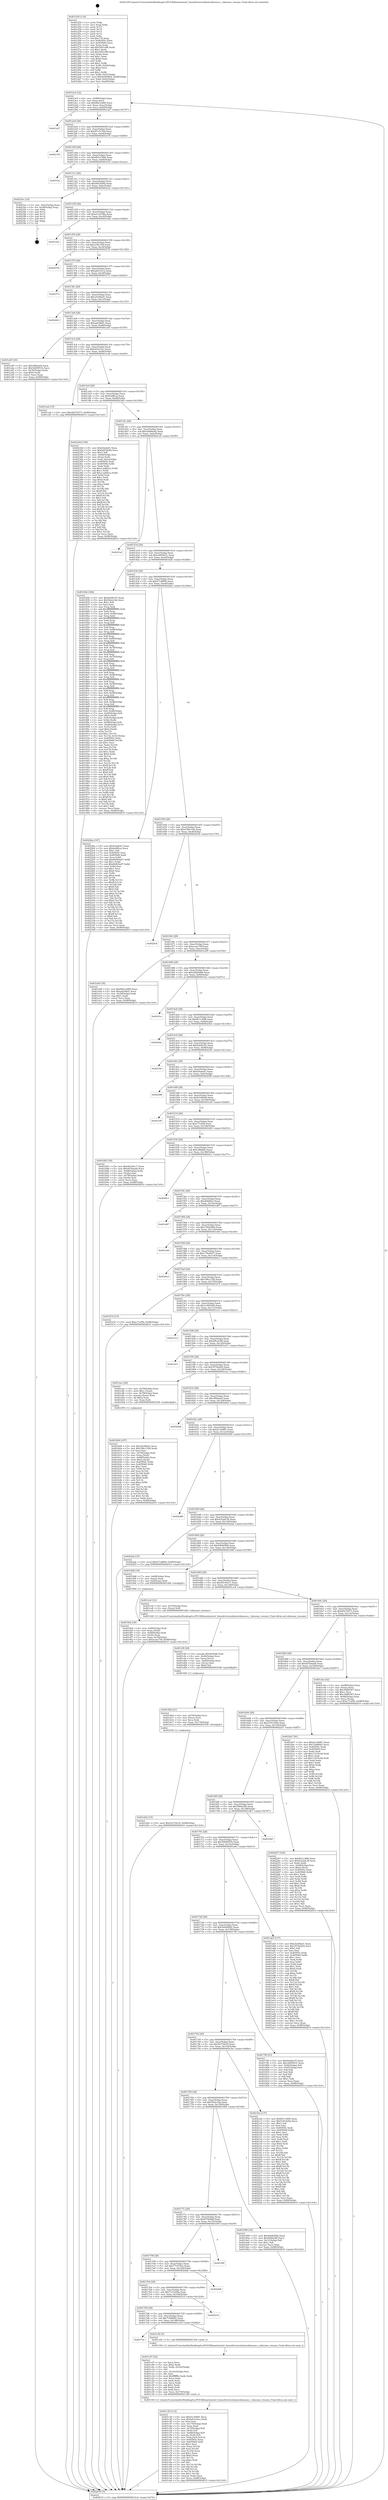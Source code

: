 digraph "0x401250" {
  label = "0x401250 (/mnt/c/Users/mathe/Desktop/tcc/POCII/binaries/extr_linuxdriversusbmiscidmouse.c_idmouse_resume_Final-ollvm.out::main(0))"
  labelloc = "t"
  node[shape=record]

  Entry [label="",width=0.3,height=0.3,shape=circle,fillcolor=black,style=filled]
  "0x4012c4" [label="{
     0x4012c4 [32]\l
     | [instrs]\l
     &nbsp;&nbsp;0x4012c4 \<+6\>: mov -0x98(%rbp),%eax\l
     &nbsp;&nbsp;0x4012ca \<+2\>: mov %eax,%ecx\l
     &nbsp;&nbsp;0x4012cc \<+6\>: sub $0x8621e680,%ecx\l
     &nbsp;&nbsp;0x4012d2 \<+6\>: mov %eax,-0xac(%rbp)\l
     &nbsp;&nbsp;0x4012d8 \<+6\>: mov %ecx,-0xb0(%rbp)\l
     &nbsp;&nbsp;0x4012de \<+6\>: je 0000000000401a27 \<main+0x7d7\>\l
  }"]
  "0x401a27" [label="{
     0x401a27\l
  }", style=dashed]
  "0x4012e4" [label="{
     0x4012e4 [28]\l
     | [instrs]\l
     &nbsp;&nbsp;0x4012e4 \<+5\>: jmp 00000000004012e9 \<main+0x99\>\l
     &nbsp;&nbsp;0x4012e9 \<+6\>: mov -0xac(%rbp),%eax\l
     &nbsp;&nbsp;0x4012ef \<+5\>: sub $0x87e7e7dd,%eax\l
     &nbsp;&nbsp;0x4012f4 \<+6\>: mov %eax,-0xb4(%rbp)\l
     &nbsp;&nbsp;0x4012fa \<+6\>: je 0000000000402154 \<main+0xf04\>\l
  }"]
  Exit [label="",width=0.3,height=0.3,shape=circle,fillcolor=black,style=filled,peripheries=2]
  "0x402154" [label="{
     0x402154\l
  }", style=dashed]
  "0x401300" [label="{
     0x401300 [28]\l
     | [instrs]\l
     &nbsp;&nbsp;0x401300 \<+5\>: jmp 0000000000401305 \<main+0xb5\>\l
     &nbsp;&nbsp;0x401305 \<+6\>: mov -0xac(%rbp),%eax\l
     &nbsp;&nbsp;0x40130b \<+5\>: sub $0x881e7d06,%eax\l
     &nbsp;&nbsp;0x401310 \<+6\>: mov %eax,-0xb8(%rbp)\l
     &nbsp;&nbsp;0x401316 \<+6\>: je 0000000000401f3a \<main+0xcea\>\l
  }"]
  "0x401d22" [label="{
     0x401d22 [15]\l
     | [instrs]\l
     &nbsp;&nbsp;0x401d22 \<+10\>: movl $0x5e37d219,-0x98(%rbp)\l
     &nbsp;&nbsp;0x401d2c \<+5\>: jmp 0000000000402610 \<main+0x13c0\>\l
  }"]
  "0x401f3a" [label="{
     0x401f3a\l
  }", style=dashed]
  "0x40131c" [label="{
     0x40131c [28]\l
     | [instrs]\l
     &nbsp;&nbsp;0x40131c \<+5\>: jmp 0000000000401321 \<main+0xd1\>\l
     &nbsp;&nbsp;0x401321 \<+6\>: mov -0xac(%rbp),%eax\l
     &nbsp;&nbsp;0x401327 \<+5\>: sub $0x9d53fa9d,%eax\l
     &nbsp;&nbsp;0x40132c \<+6\>: mov %eax,-0xbc(%rbp)\l
     &nbsp;&nbsp;0x401332 \<+6\>: je 00000000004023ec \<main+0x119c\>\l
  }"]
  "0x401d0d" [label="{
     0x401d0d [21]\l
     | [instrs]\l
     &nbsp;&nbsp;0x401d0d \<+4\>: mov -0x70(%rbp),%rcx\l
     &nbsp;&nbsp;0x401d11 \<+3\>: mov (%rcx),%rcx\l
     &nbsp;&nbsp;0x401d14 \<+3\>: mov %rcx,%rdi\l
     &nbsp;&nbsp;0x401d17 \<+6\>: mov %eax,-0x174(%rbp)\l
     &nbsp;&nbsp;0x401d1d \<+5\>: call 0000000000401030 \<free@plt\>\l
     | [calls]\l
     &nbsp;&nbsp;0x401030 \{1\} (unknown)\l
  }"]
  "0x4023ec" [label="{
     0x4023ec [18]\l
     | [instrs]\l
     &nbsp;&nbsp;0x4023ec \<+3\>: mov -0x2c(%rbp),%eax\l
     &nbsp;&nbsp;0x4023ef \<+4\>: lea -0x28(%rbp),%rsp\l
     &nbsp;&nbsp;0x4023f3 \<+1\>: pop %rbx\l
     &nbsp;&nbsp;0x4023f4 \<+2\>: pop %r12\l
     &nbsp;&nbsp;0x4023f6 \<+2\>: pop %r13\l
     &nbsp;&nbsp;0x4023f8 \<+2\>: pop %r14\l
     &nbsp;&nbsp;0x4023fa \<+2\>: pop %r15\l
     &nbsp;&nbsp;0x4023fc \<+1\>: pop %rbp\l
     &nbsp;&nbsp;0x4023fd \<+1\>: ret\l
  }"]
  "0x401338" [label="{
     0x401338 [28]\l
     | [instrs]\l
     &nbsp;&nbsp;0x401338 \<+5\>: jmp 000000000040133d \<main+0xed\>\l
     &nbsp;&nbsp;0x40133d \<+6\>: mov -0xac(%rbp),%eax\l
     &nbsp;&nbsp;0x401343 \<+5\>: sub $0xa1e3538a,%eax\l
     &nbsp;&nbsp;0x401348 \<+6\>: mov %eax,-0xc0(%rbp)\l
     &nbsp;&nbsp;0x40134e \<+6\>: je 0000000000401e42 \<main+0xbf2\>\l
  }"]
  "0x401cf0" [label="{
     0x401cf0 [29]\l
     | [instrs]\l
     &nbsp;&nbsp;0x401cf0 \<+10\>: movabs $0x4030d6,%rdi\l
     &nbsp;&nbsp;0x401cfa \<+4\>: mov -0x60(%rbp),%rcx\l
     &nbsp;&nbsp;0x401cfe \<+2\>: mov %eax,(%rcx)\l
     &nbsp;&nbsp;0x401d00 \<+4\>: mov -0x60(%rbp),%rcx\l
     &nbsp;&nbsp;0x401d04 \<+2\>: mov (%rcx),%esi\l
     &nbsp;&nbsp;0x401d06 \<+2\>: mov $0x0,%al\l
     &nbsp;&nbsp;0x401d08 \<+5\>: call 0000000000401040 \<printf@plt\>\l
     | [calls]\l
     &nbsp;&nbsp;0x401040 \{1\} (unknown)\l
  }"]
  "0x401e42" [label="{
     0x401e42\l
  }", style=dashed]
  "0x401354" [label="{
     0x401354 [28]\l
     | [instrs]\l
     &nbsp;&nbsp;0x401354 \<+5\>: jmp 0000000000401359 \<main+0x109\>\l
     &nbsp;&nbsp;0x401359 \<+6\>: mov -0xac(%rbp),%eax\l
     &nbsp;&nbsp;0x40135f \<+5\>: sub $0xa1f6c104,%eax\l
     &nbsp;&nbsp;0x401364 \<+6\>: mov %eax,-0xc4(%rbp)\l
     &nbsp;&nbsp;0x40136a \<+6\>: je 000000000040257b \<main+0x132b\>\l
  }"]
  "0x401c3b" [label="{
     0x401c3b [112]\l
     | [instrs]\l
     &nbsp;&nbsp;0x401c3b \<+5\>: mov $0x41c048f1,%ecx\l
     &nbsp;&nbsp;0x401c40 \<+5\>: mov $0xb43e1bcc,%edx\l
     &nbsp;&nbsp;0x401c45 \<+2\>: xor %esi,%esi\l
     &nbsp;&nbsp;0x401c47 \<+6\>: mov -0x170(%rbp),%edi\l
     &nbsp;&nbsp;0x401c4d \<+3\>: imul %eax,%edi\l
     &nbsp;&nbsp;0x401c50 \<+4\>: mov -0x70(%rbp),%r8\l
     &nbsp;&nbsp;0x401c54 \<+3\>: mov (%r8),%r8\l
     &nbsp;&nbsp;0x401c57 \<+4\>: mov -0x68(%rbp),%r9\l
     &nbsp;&nbsp;0x401c5b \<+3\>: movslq (%r9),%r9\l
     &nbsp;&nbsp;0x401c5e \<+4\>: mov %edi,(%r8,%r9,4)\l
     &nbsp;&nbsp;0x401c62 \<+7\>: mov 0x40505c,%eax\l
     &nbsp;&nbsp;0x401c69 \<+7\>: mov 0x405060,%edi\l
     &nbsp;&nbsp;0x401c70 \<+3\>: sub $0x1,%esi\l
     &nbsp;&nbsp;0x401c73 \<+3\>: mov %eax,%r10d\l
     &nbsp;&nbsp;0x401c76 \<+3\>: add %esi,%r10d\l
     &nbsp;&nbsp;0x401c79 \<+4\>: imul %r10d,%eax\l
     &nbsp;&nbsp;0x401c7d \<+3\>: and $0x1,%eax\l
     &nbsp;&nbsp;0x401c80 \<+3\>: cmp $0x0,%eax\l
     &nbsp;&nbsp;0x401c83 \<+4\>: sete %r11b\l
     &nbsp;&nbsp;0x401c87 \<+3\>: cmp $0xa,%edi\l
     &nbsp;&nbsp;0x401c8a \<+3\>: setl %bl\l
     &nbsp;&nbsp;0x401c8d \<+3\>: mov %r11b,%r14b\l
     &nbsp;&nbsp;0x401c90 \<+3\>: and %bl,%r14b\l
     &nbsp;&nbsp;0x401c93 \<+3\>: xor %bl,%r11b\l
     &nbsp;&nbsp;0x401c96 \<+3\>: or %r11b,%r14b\l
     &nbsp;&nbsp;0x401c99 \<+4\>: test $0x1,%r14b\l
     &nbsp;&nbsp;0x401c9d \<+3\>: cmovne %edx,%ecx\l
     &nbsp;&nbsp;0x401ca0 \<+6\>: mov %ecx,-0x98(%rbp)\l
     &nbsp;&nbsp;0x401ca6 \<+5\>: jmp 0000000000402610 \<main+0x13c0\>\l
  }"]
  "0x40257b" [label="{
     0x40257b\l
  }", style=dashed]
  "0x401370" [label="{
     0x401370 [28]\l
     | [instrs]\l
     &nbsp;&nbsp;0x401370 \<+5\>: jmp 0000000000401375 \<main+0x125\>\l
     &nbsp;&nbsp;0x401375 \<+6\>: mov -0xac(%rbp),%eax\l
     &nbsp;&nbsp;0x40137b \<+5\>: sub $0xa2b191c2,%eax\l
     &nbsp;&nbsp;0x401380 \<+6\>: mov %eax,-0xc8(%rbp)\l
     &nbsp;&nbsp;0x401386 \<+6\>: je 0000000000401f73 \<main+0xd23\>\l
  }"]
  "0x401c07" [label="{
     0x401c07 [52]\l
     | [instrs]\l
     &nbsp;&nbsp;0x401c07 \<+2\>: xor %ecx,%ecx\l
     &nbsp;&nbsp;0x401c09 \<+5\>: mov $0x2,%edx\l
     &nbsp;&nbsp;0x401c0e \<+6\>: mov %edx,-0x16c(%rbp)\l
     &nbsp;&nbsp;0x401c14 \<+1\>: cltd\l
     &nbsp;&nbsp;0x401c15 \<+6\>: mov -0x16c(%rbp),%esi\l
     &nbsp;&nbsp;0x401c1b \<+2\>: idiv %esi\l
     &nbsp;&nbsp;0x401c1d \<+6\>: imul $0xfffffffe,%edx,%edx\l
     &nbsp;&nbsp;0x401c23 \<+2\>: mov %ecx,%edi\l
     &nbsp;&nbsp;0x401c25 \<+2\>: sub %edx,%edi\l
     &nbsp;&nbsp;0x401c27 \<+2\>: mov %ecx,%edx\l
     &nbsp;&nbsp;0x401c29 \<+3\>: sub $0x1,%edx\l
     &nbsp;&nbsp;0x401c2c \<+2\>: add %edx,%edi\l
     &nbsp;&nbsp;0x401c2e \<+2\>: sub %edi,%ecx\l
     &nbsp;&nbsp;0x401c30 \<+6\>: mov %ecx,-0x170(%rbp)\l
     &nbsp;&nbsp;0x401c36 \<+5\>: call 0000000000401160 \<next_i\>\l
     | [calls]\l
     &nbsp;&nbsp;0x401160 \{1\} (/mnt/c/Users/mathe/Desktop/tcc/POCII/binaries/extr_linuxdriversusbmiscidmouse.c_idmouse_resume_Final-ollvm.out::next_i)\l
  }"]
  "0x401f73" [label="{
     0x401f73\l
  }", style=dashed]
  "0x40138c" [label="{
     0x40138c [28]\l
     | [instrs]\l
     &nbsp;&nbsp;0x40138c \<+5\>: jmp 0000000000401391 \<main+0x141\>\l
     &nbsp;&nbsp;0x401391 \<+6\>: mov -0xac(%rbp),%eax\l
     &nbsp;&nbsp;0x401397 \<+5\>: sub $0xa5c08ad1,%eax\l
     &nbsp;&nbsp;0x40139c \<+6\>: mov %eax,-0xcc(%rbp)\l
     &nbsp;&nbsp;0x4013a2 \<+6\>: je 0000000000402443 \<main+0x11f3\>\l
  }"]
  "0x4017ec" [label="{
     0x4017ec\l
  }", style=dashed]
  "0x402443" [label="{
     0x402443\l
  }", style=dashed]
  "0x4013a8" [label="{
     0x4013a8 [28]\l
     | [instrs]\l
     &nbsp;&nbsp;0x4013a8 \<+5\>: jmp 00000000004013ad \<main+0x15d\>\l
     &nbsp;&nbsp;0x4013ad \<+6\>: mov -0xac(%rbp),%eax\l
     &nbsp;&nbsp;0x4013b3 \<+5\>: sub $0xaafc96d1,%eax\l
     &nbsp;&nbsp;0x4013b8 \<+6\>: mov %eax,-0xd0(%rbp)\l
     &nbsp;&nbsp;0x4013be \<+6\>: je 0000000000401a45 \<main+0x7f5\>\l
  }"]
  "0x401c02" [label="{
     0x401c02 [5]\l
     | [instrs]\l
     &nbsp;&nbsp;0x401c02 \<+5\>: call 0000000000401160 \<next_i\>\l
     | [calls]\l
     &nbsp;&nbsp;0x401160 \{1\} (/mnt/c/Users/mathe/Desktop/tcc/POCII/binaries/extr_linuxdriversusbmiscidmouse.c_idmouse_resume_Final-ollvm.out::next_i)\l
  }"]
  "0x401a45" [label="{
     0x401a45 [30]\l
     | [instrs]\l
     &nbsp;&nbsp;0x401a45 \<+5\>: mov $0x3f6faa04,%eax\l
     &nbsp;&nbsp;0x401a4a \<+5\>: mov $0x5d49951b,%ecx\l
     &nbsp;&nbsp;0x401a4f \<+3\>: mov -0x30(%rbp),%edx\l
     &nbsp;&nbsp;0x401a52 \<+3\>: cmp $0x0,%edx\l
     &nbsp;&nbsp;0x401a55 \<+3\>: cmove %ecx,%eax\l
     &nbsp;&nbsp;0x401a58 \<+6\>: mov %eax,-0x98(%rbp)\l
     &nbsp;&nbsp;0x401a5e \<+5\>: jmp 0000000000402610 \<main+0x13c0\>\l
  }"]
  "0x4013c4" [label="{
     0x4013c4 [28]\l
     | [instrs]\l
     &nbsp;&nbsp;0x4013c4 \<+5\>: jmp 00000000004013c9 \<main+0x179\>\l
     &nbsp;&nbsp;0x4013c9 \<+6\>: mov -0xac(%rbp),%eax\l
     &nbsp;&nbsp;0x4013cf \<+5\>: sub $0xb43e1bcc,%eax\l
     &nbsp;&nbsp;0x4013d4 \<+6\>: mov %eax,-0xd4(%rbp)\l
     &nbsp;&nbsp;0x4013da \<+6\>: je 0000000000401cab \<main+0xa5b\>\l
  }"]
  "0x4017d0" [label="{
     0x4017d0 [28]\l
     | [instrs]\l
     &nbsp;&nbsp;0x4017d0 \<+5\>: jmp 00000000004017d5 \<main+0x585\>\l
     &nbsp;&nbsp;0x4017d5 \<+6\>: mov -0xac(%rbp),%eax\l
     &nbsp;&nbsp;0x4017db \<+5\>: sub $0x7cfd800c,%eax\l
     &nbsp;&nbsp;0x4017e0 \<+6\>: mov %eax,-0x168(%rbp)\l
     &nbsp;&nbsp;0x4017e6 \<+6\>: je 0000000000401c02 \<main+0x9b2\>\l
  }"]
  "0x401cab" [label="{
     0x401cab [15]\l
     | [instrs]\l
     &nbsp;&nbsp;0x401cab \<+10\>: movl $0x4627d373,-0x98(%rbp)\l
     &nbsp;&nbsp;0x401cb5 \<+5\>: jmp 0000000000402610 \<main+0x13c0\>\l
  }"]
  "0x4013e0" [label="{
     0x4013e0 [28]\l
     | [instrs]\l
     &nbsp;&nbsp;0x4013e0 \<+5\>: jmp 00000000004013e5 \<main+0x195\>\l
     &nbsp;&nbsp;0x4013e5 \<+6\>: mov -0xac(%rbp),%eax\l
     &nbsp;&nbsp;0x4013eb \<+5\>: sub $0xbc6ffcca,%eax\l
     &nbsp;&nbsp;0x4013f0 \<+6\>: mov %eax,-0xd8(%rbp)\l
     &nbsp;&nbsp;0x4013f6 \<+6\>: je 000000000040234d \<main+0x10fd\>\l
  }"]
  "0x402518" [label="{
     0x402518\l
  }", style=dashed]
  "0x40234d" [label="{
     0x40234d [159]\l
     | [instrs]\l
     &nbsp;&nbsp;0x40234d \<+5\>: mov $0xfcfeded1,%eax\l
     &nbsp;&nbsp;0x402352 \<+5\>: mov $0x9d53fa9d,%ecx\l
     &nbsp;&nbsp;0x402357 \<+2\>: mov $0x1,%dl\l
     &nbsp;&nbsp;0x402359 \<+7\>: mov -0x90(%rbp),%rsi\l
     &nbsp;&nbsp;0x402360 \<+2\>: mov (%rsi),%edi\l
     &nbsp;&nbsp;0x402362 \<+3\>: mov %edi,-0x2c(%rbp)\l
     &nbsp;&nbsp;0x402365 \<+7\>: mov 0x40505c,%edi\l
     &nbsp;&nbsp;0x40236c \<+8\>: mov 0x405060,%r8d\l
     &nbsp;&nbsp;0x402374 \<+3\>: mov %edi,%r9d\l
     &nbsp;&nbsp;0x402377 \<+7\>: sub $0x1cad6b1a,%r9d\l
     &nbsp;&nbsp;0x40237e \<+4\>: sub $0x1,%r9d\l
     &nbsp;&nbsp;0x402382 \<+7\>: add $0x1cad6b1a,%r9d\l
     &nbsp;&nbsp;0x402389 \<+4\>: imul %r9d,%edi\l
     &nbsp;&nbsp;0x40238d \<+3\>: and $0x1,%edi\l
     &nbsp;&nbsp;0x402390 \<+3\>: cmp $0x0,%edi\l
     &nbsp;&nbsp;0x402393 \<+4\>: sete %r10b\l
     &nbsp;&nbsp;0x402397 \<+4\>: cmp $0xa,%r8d\l
     &nbsp;&nbsp;0x40239b \<+4\>: setl %r11b\l
     &nbsp;&nbsp;0x40239f \<+3\>: mov %r10b,%bl\l
     &nbsp;&nbsp;0x4023a2 \<+3\>: xor $0xff,%bl\l
     &nbsp;&nbsp;0x4023a5 \<+3\>: mov %r11b,%r14b\l
     &nbsp;&nbsp;0x4023a8 \<+4\>: xor $0xff,%r14b\l
     &nbsp;&nbsp;0x4023ac \<+3\>: xor $0x1,%dl\l
     &nbsp;&nbsp;0x4023af \<+3\>: mov %bl,%r15b\l
     &nbsp;&nbsp;0x4023b2 \<+4\>: and $0xff,%r15b\l
     &nbsp;&nbsp;0x4023b6 \<+3\>: and %dl,%r10b\l
     &nbsp;&nbsp;0x4023b9 \<+3\>: mov %r14b,%r12b\l
     &nbsp;&nbsp;0x4023bc \<+4\>: and $0xff,%r12b\l
     &nbsp;&nbsp;0x4023c0 \<+3\>: and %dl,%r11b\l
     &nbsp;&nbsp;0x4023c3 \<+3\>: or %r10b,%r15b\l
     &nbsp;&nbsp;0x4023c6 \<+3\>: or %r11b,%r12b\l
     &nbsp;&nbsp;0x4023c9 \<+3\>: xor %r12b,%r15b\l
     &nbsp;&nbsp;0x4023cc \<+3\>: or %r14b,%bl\l
     &nbsp;&nbsp;0x4023cf \<+3\>: xor $0xff,%bl\l
     &nbsp;&nbsp;0x4023d2 \<+3\>: or $0x1,%dl\l
     &nbsp;&nbsp;0x4023d5 \<+2\>: and %dl,%bl\l
     &nbsp;&nbsp;0x4023d7 \<+3\>: or %bl,%r15b\l
     &nbsp;&nbsp;0x4023da \<+4\>: test $0x1,%r15b\l
     &nbsp;&nbsp;0x4023de \<+3\>: cmovne %ecx,%eax\l
     &nbsp;&nbsp;0x4023e1 \<+6\>: mov %eax,-0x98(%rbp)\l
     &nbsp;&nbsp;0x4023e7 \<+5\>: jmp 0000000000402610 \<main+0x13c0\>\l
  }"]
  "0x4013fc" [label="{
     0x4013fc [28]\l
     | [instrs]\l
     &nbsp;&nbsp;0x4013fc \<+5\>: jmp 0000000000401401 \<main+0x1b1\>\l
     &nbsp;&nbsp;0x401401 \<+6\>: mov -0xac(%rbp),%eax\l
     &nbsp;&nbsp;0x401407 \<+5\>: sub $0xcb066ed2,%eax\l
     &nbsp;&nbsp;0x40140c \<+6\>: mov %eax,-0xdc(%rbp)\l
     &nbsp;&nbsp;0x401412 \<+6\>: je 00000000004021af \<main+0xf5f\>\l
  }"]
  "0x4017b4" [label="{
     0x4017b4 [28]\l
     | [instrs]\l
     &nbsp;&nbsp;0x4017b4 \<+5\>: jmp 00000000004017b9 \<main+0x569\>\l
     &nbsp;&nbsp;0x4017b9 \<+6\>: mov -0xac(%rbp),%eax\l
     &nbsp;&nbsp;0x4017bf \<+5\>: sub $0x7c3129da,%eax\l
     &nbsp;&nbsp;0x4017c4 \<+6\>: mov %eax,-0x164(%rbp)\l
     &nbsp;&nbsp;0x4017ca \<+6\>: je 0000000000402518 \<main+0x12c8\>\l
  }"]
  "0x4021af" [label="{
     0x4021af\l
  }", style=dashed]
  "0x401418" [label="{
     0x401418 [28]\l
     | [instrs]\l
     &nbsp;&nbsp;0x401418 \<+5\>: jmp 000000000040141d \<main+0x1cd\>\l
     &nbsp;&nbsp;0x40141d \<+6\>: mov -0xac(%rbp),%eax\l
     &nbsp;&nbsp;0x401423 \<+5\>: sub $0xcd495b31,%eax\l
     &nbsp;&nbsp;0x401428 \<+6\>: mov %eax,-0xe0(%rbp)\l
     &nbsp;&nbsp;0x40142e \<+6\>: je 000000000040182b \<main+0x5db\>\l
  }"]
  "0x4024db" [label="{
     0x4024db\l
  }", style=dashed]
  "0x40182b" [label="{
     0x40182b [366]\l
     | [instrs]\l
     &nbsp;&nbsp;0x40182b \<+5\>: mov $0xfa44bc53,%eax\l
     &nbsp;&nbsp;0x401830 \<+5\>: mov $0x5fa2cc9e,%ecx\l
     &nbsp;&nbsp;0x401835 \<+2\>: mov $0x1,%dl\l
     &nbsp;&nbsp;0x401837 \<+2\>: xor %esi,%esi\l
     &nbsp;&nbsp;0x401839 \<+3\>: mov %rsp,%rdi\l
     &nbsp;&nbsp;0x40183c \<+4\>: add $0xfffffffffffffff0,%rdi\l
     &nbsp;&nbsp;0x401840 \<+3\>: mov %rdi,%rsp\l
     &nbsp;&nbsp;0x401843 \<+7\>: mov %rdi,-0x90(%rbp)\l
     &nbsp;&nbsp;0x40184a \<+3\>: mov %rsp,%rdi\l
     &nbsp;&nbsp;0x40184d \<+4\>: add $0xfffffffffffffff0,%rdi\l
     &nbsp;&nbsp;0x401851 \<+3\>: mov %rdi,%rsp\l
     &nbsp;&nbsp;0x401854 \<+3\>: mov %rsp,%r8\l
     &nbsp;&nbsp;0x401857 \<+4\>: add $0xfffffffffffffff0,%r8\l
     &nbsp;&nbsp;0x40185b \<+3\>: mov %r8,%rsp\l
     &nbsp;&nbsp;0x40185e \<+7\>: mov %r8,-0x88(%rbp)\l
     &nbsp;&nbsp;0x401865 \<+3\>: mov %rsp,%r8\l
     &nbsp;&nbsp;0x401868 \<+4\>: add $0xfffffffffffffff0,%r8\l
     &nbsp;&nbsp;0x40186c \<+3\>: mov %r8,%rsp\l
     &nbsp;&nbsp;0x40186f \<+4\>: mov %r8,-0x80(%rbp)\l
     &nbsp;&nbsp;0x401873 \<+3\>: mov %rsp,%r8\l
     &nbsp;&nbsp;0x401876 \<+4\>: add $0xfffffffffffffff0,%r8\l
     &nbsp;&nbsp;0x40187a \<+3\>: mov %r8,%rsp\l
     &nbsp;&nbsp;0x40187d \<+4\>: mov %r8,-0x78(%rbp)\l
     &nbsp;&nbsp;0x401881 \<+3\>: mov %rsp,%r8\l
     &nbsp;&nbsp;0x401884 \<+4\>: add $0xfffffffffffffff0,%r8\l
     &nbsp;&nbsp;0x401888 \<+3\>: mov %r8,%rsp\l
     &nbsp;&nbsp;0x40188b \<+4\>: mov %r8,-0x70(%rbp)\l
     &nbsp;&nbsp;0x40188f \<+3\>: mov %rsp,%r8\l
     &nbsp;&nbsp;0x401892 \<+4\>: add $0xfffffffffffffff0,%r8\l
     &nbsp;&nbsp;0x401896 \<+3\>: mov %r8,%rsp\l
     &nbsp;&nbsp;0x401899 \<+4\>: mov %r8,-0x68(%rbp)\l
     &nbsp;&nbsp;0x40189d \<+3\>: mov %rsp,%r8\l
     &nbsp;&nbsp;0x4018a0 \<+4\>: add $0xfffffffffffffff0,%r8\l
     &nbsp;&nbsp;0x4018a4 \<+3\>: mov %r8,%rsp\l
     &nbsp;&nbsp;0x4018a7 \<+4\>: mov %r8,-0x60(%rbp)\l
     &nbsp;&nbsp;0x4018ab \<+3\>: mov %rsp,%r8\l
     &nbsp;&nbsp;0x4018ae \<+4\>: add $0xfffffffffffffff0,%r8\l
     &nbsp;&nbsp;0x4018b2 \<+3\>: mov %r8,%rsp\l
     &nbsp;&nbsp;0x4018b5 \<+4\>: mov %r8,-0x58(%rbp)\l
     &nbsp;&nbsp;0x4018b9 \<+3\>: mov %rsp,%r8\l
     &nbsp;&nbsp;0x4018bc \<+4\>: add $0xfffffffffffffff0,%r8\l
     &nbsp;&nbsp;0x4018c0 \<+3\>: mov %r8,%rsp\l
     &nbsp;&nbsp;0x4018c3 \<+4\>: mov %r8,-0x50(%rbp)\l
     &nbsp;&nbsp;0x4018c7 \<+3\>: mov %rsp,%r8\l
     &nbsp;&nbsp;0x4018ca \<+4\>: add $0xfffffffffffffff0,%r8\l
     &nbsp;&nbsp;0x4018ce \<+3\>: mov %r8,%rsp\l
     &nbsp;&nbsp;0x4018d1 \<+4\>: mov %r8,-0x48(%rbp)\l
     &nbsp;&nbsp;0x4018d5 \<+3\>: mov %rsp,%r8\l
     &nbsp;&nbsp;0x4018d8 \<+4\>: add $0xfffffffffffffff0,%r8\l
     &nbsp;&nbsp;0x4018dc \<+3\>: mov %r8,%rsp\l
     &nbsp;&nbsp;0x4018df \<+4\>: mov %r8,-0x40(%rbp)\l
     &nbsp;&nbsp;0x4018e3 \<+7\>: mov -0x90(%rbp),%r8\l
     &nbsp;&nbsp;0x4018ea \<+7\>: movl $0x0,(%r8)\l
     &nbsp;&nbsp;0x4018f1 \<+7\>: mov -0x9c(%rbp),%r9d\l
     &nbsp;&nbsp;0x4018f8 \<+3\>: mov %r9d,(%rdi)\l
     &nbsp;&nbsp;0x4018fb \<+7\>: mov -0x88(%rbp),%r8\l
     &nbsp;&nbsp;0x401902 \<+7\>: mov -0xa8(%rbp),%r10\l
     &nbsp;&nbsp;0x401909 \<+3\>: mov %r10,(%r8)\l
     &nbsp;&nbsp;0x40190c \<+3\>: cmpl $0x2,(%rdi)\l
     &nbsp;&nbsp;0x40190f \<+4\>: setne %r11b\l
     &nbsp;&nbsp;0x401913 \<+4\>: and $0x1,%r11b\l
     &nbsp;&nbsp;0x401917 \<+4\>: mov %r11b,-0x31(%rbp)\l
     &nbsp;&nbsp;0x40191b \<+7\>: mov 0x40505c,%ebx\l
     &nbsp;&nbsp;0x401922 \<+8\>: mov 0x405060,%r14d\l
     &nbsp;&nbsp;0x40192a \<+3\>: sub $0x1,%esi\l
     &nbsp;&nbsp;0x40192d \<+3\>: mov %ebx,%r15d\l
     &nbsp;&nbsp;0x401930 \<+3\>: add %esi,%r15d\l
     &nbsp;&nbsp;0x401933 \<+4\>: imul %r15d,%ebx\l
     &nbsp;&nbsp;0x401937 \<+3\>: and $0x1,%ebx\l
     &nbsp;&nbsp;0x40193a \<+3\>: cmp $0x0,%ebx\l
     &nbsp;&nbsp;0x40193d \<+4\>: sete %r11b\l
     &nbsp;&nbsp;0x401941 \<+4\>: cmp $0xa,%r14d\l
     &nbsp;&nbsp;0x401945 \<+4\>: setl %r12b\l
     &nbsp;&nbsp;0x401949 \<+3\>: mov %r11b,%r13b\l
     &nbsp;&nbsp;0x40194c \<+4\>: xor $0xff,%r13b\l
     &nbsp;&nbsp;0x401950 \<+3\>: mov %r12b,%sil\l
     &nbsp;&nbsp;0x401953 \<+4\>: xor $0xff,%sil\l
     &nbsp;&nbsp;0x401957 \<+3\>: xor $0x0,%dl\l
     &nbsp;&nbsp;0x40195a \<+3\>: mov %r13b,%dil\l
     &nbsp;&nbsp;0x40195d \<+4\>: and $0x0,%dil\l
     &nbsp;&nbsp;0x401961 \<+3\>: and %dl,%r11b\l
     &nbsp;&nbsp;0x401964 \<+3\>: mov %sil,%r8b\l
     &nbsp;&nbsp;0x401967 \<+4\>: and $0x0,%r8b\l
     &nbsp;&nbsp;0x40196b \<+3\>: and %dl,%r12b\l
     &nbsp;&nbsp;0x40196e \<+3\>: or %r11b,%dil\l
     &nbsp;&nbsp;0x401971 \<+3\>: or %r12b,%r8b\l
     &nbsp;&nbsp;0x401974 \<+3\>: xor %r8b,%dil\l
     &nbsp;&nbsp;0x401977 \<+3\>: or %sil,%r13b\l
     &nbsp;&nbsp;0x40197a \<+4\>: xor $0xff,%r13b\l
     &nbsp;&nbsp;0x40197e \<+3\>: or $0x0,%dl\l
     &nbsp;&nbsp;0x401981 \<+3\>: and %dl,%r13b\l
     &nbsp;&nbsp;0x401984 \<+3\>: or %r13b,%dil\l
     &nbsp;&nbsp;0x401987 \<+4\>: test $0x1,%dil\l
     &nbsp;&nbsp;0x40198b \<+3\>: cmovne %ecx,%eax\l
     &nbsp;&nbsp;0x40198e \<+6\>: mov %eax,-0x98(%rbp)\l
     &nbsp;&nbsp;0x401994 \<+5\>: jmp 0000000000402610 \<main+0x13c0\>\l
  }"]
  "0x401434" [label="{
     0x401434 [28]\l
     | [instrs]\l
     &nbsp;&nbsp;0x401434 \<+5\>: jmp 0000000000401439 \<main+0x1e9\>\l
     &nbsp;&nbsp;0x401439 \<+6\>: mov -0xac(%rbp),%eax\l
     &nbsp;&nbsp;0x40143f \<+5\>: sub $0xd71df804,%eax\l
     &nbsp;&nbsp;0x401444 \<+6\>: mov %eax,-0xe4(%rbp)\l
     &nbsp;&nbsp;0x40144a \<+6\>: je 00000000004022ba \<main+0x106a\>\l
  }"]
  "0x401798" [label="{
     0x401798 [28]\l
     | [instrs]\l
     &nbsp;&nbsp;0x401798 \<+5\>: jmp 000000000040179d \<main+0x54d\>\l
     &nbsp;&nbsp;0x40179d \<+6\>: mov -0xac(%rbp),%eax\l
     &nbsp;&nbsp;0x4017a3 \<+5\>: sub $0x77107bce,%eax\l
     &nbsp;&nbsp;0x4017a8 \<+6\>: mov %eax,-0x160(%rbp)\l
     &nbsp;&nbsp;0x4017ae \<+6\>: je 00000000004024db \<main+0x128b\>\l
  }"]
  "0x4022ba" [label="{
     0x4022ba [147]\l
     | [instrs]\l
     &nbsp;&nbsp;0x4022ba \<+5\>: mov $0xfcfeded1,%eax\l
     &nbsp;&nbsp;0x4022bf \<+5\>: mov $0xbc6ffcca,%ecx\l
     &nbsp;&nbsp;0x4022c4 \<+2\>: mov $0x1,%dl\l
     &nbsp;&nbsp;0x4022c6 \<+7\>: mov 0x40505c,%esi\l
     &nbsp;&nbsp;0x4022cd \<+7\>: mov 0x405060,%edi\l
     &nbsp;&nbsp;0x4022d4 \<+3\>: mov %esi,%r8d\l
     &nbsp;&nbsp;0x4022d7 \<+7\>: add $0x66065a97,%r8d\l
     &nbsp;&nbsp;0x4022de \<+4\>: sub $0x1,%r8d\l
     &nbsp;&nbsp;0x4022e2 \<+7\>: sub $0x66065a97,%r8d\l
     &nbsp;&nbsp;0x4022e9 \<+4\>: imul %r8d,%esi\l
     &nbsp;&nbsp;0x4022ed \<+3\>: and $0x1,%esi\l
     &nbsp;&nbsp;0x4022f0 \<+3\>: cmp $0x0,%esi\l
     &nbsp;&nbsp;0x4022f3 \<+4\>: sete %r9b\l
     &nbsp;&nbsp;0x4022f7 \<+3\>: cmp $0xa,%edi\l
     &nbsp;&nbsp;0x4022fa \<+4\>: setl %r10b\l
     &nbsp;&nbsp;0x4022fe \<+3\>: mov %r9b,%r11b\l
     &nbsp;&nbsp;0x402301 \<+4\>: xor $0xff,%r11b\l
     &nbsp;&nbsp;0x402305 \<+3\>: mov %r10b,%bl\l
     &nbsp;&nbsp;0x402308 \<+3\>: xor $0xff,%bl\l
     &nbsp;&nbsp;0x40230b \<+3\>: xor $0x0,%dl\l
     &nbsp;&nbsp;0x40230e \<+3\>: mov %r11b,%r14b\l
     &nbsp;&nbsp;0x402311 \<+4\>: and $0x0,%r14b\l
     &nbsp;&nbsp;0x402315 \<+3\>: and %dl,%r9b\l
     &nbsp;&nbsp;0x402318 \<+3\>: mov %bl,%r15b\l
     &nbsp;&nbsp;0x40231b \<+4\>: and $0x0,%r15b\l
     &nbsp;&nbsp;0x40231f \<+3\>: and %dl,%r10b\l
     &nbsp;&nbsp;0x402322 \<+3\>: or %r9b,%r14b\l
     &nbsp;&nbsp;0x402325 \<+3\>: or %r10b,%r15b\l
     &nbsp;&nbsp;0x402328 \<+3\>: xor %r15b,%r14b\l
     &nbsp;&nbsp;0x40232b \<+3\>: or %bl,%r11b\l
     &nbsp;&nbsp;0x40232e \<+4\>: xor $0xff,%r11b\l
     &nbsp;&nbsp;0x402332 \<+3\>: or $0x0,%dl\l
     &nbsp;&nbsp;0x402335 \<+3\>: and %dl,%r11b\l
     &nbsp;&nbsp;0x402338 \<+3\>: or %r11b,%r14b\l
     &nbsp;&nbsp;0x40233b \<+4\>: test $0x1,%r14b\l
     &nbsp;&nbsp;0x40233f \<+3\>: cmovne %ecx,%eax\l
     &nbsp;&nbsp;0x402342 \<+6\>: mov %eax,-0x98(%rbp)\l
     &nbsp;&nbsp;0x402348 \<+5\>: jmp 0000000000402610 \<main+0x13c0\>\l
  }"]
  "0x401450" [label="{
     0x401450 [28]\l
     | [instrs]\l
     &nbsp;&nbsp;0x401450 \<+5\>: jmp 0000000000401455 \<main+0x205\>\l
     &nbsp;&nbsp;0x401455 \<+6\>: mov -0xac(%rbp),%eax\l
     &nbsp;&nbsp;0x40145b \<+5\>: sub $0xe789c104,%eax\l
     &nbsp;&nbsp;0x401460 \<+6\>: mov %eax,-0xe8(%rbp)\l
     &nbsp;&nbsp;0x401466 \<+6\>: je 00000000004025c8 \<main+0x1378\>\l
  }"]
  "0x401f49" [label="{
     0x401f49\l
  }", style=dashed]
  "0x4025c8" [label="{
     0x4025c8\l
  }", style=dashed]
  "0x40146c" [label="{
     0x40146c [28]\l
     | [instrs]\l
     &nbsp;&nbsp;0x40146c \<+5\>: jmp 0000000000401471 \<main+0x221\>\l
     &nbsp;&nbsp;0x401471 \<+6\>: mov -0xac(%rbp),%eax\l
     &nbsp;&nbsp;0x401477 \<+5\>: sub $0xecaec79f,%eax\l
     &nbsp;&nbsp;0x40147c \<+6\>: mov %eax,-0xec(%rbp)\l
     &nbsp;&nbsp;0x401482 \<+6\>: je 0000000000401a09 \<main+0x7b9\>\l
  }"]
  "0x401b09" [label="{
     0x401b09 [107]\l
     | [instrs]\l
     &nbsp;&nbsp;0x401b09 \<+5\>: mov $0xa5c08ad1,%ecx\l
     &nbsp;&nbsp;0x401b0e \<+5\>: mov $0x188c1328,%edx\l
     &nbsp;&nbsp;0x401b13 \<+2\>: xor %esi,%esi\l
     &nbsp;&nbsp;0x401b15 \<+4\>: mov -0x70(%rbp),%rdi\l
     &nbsp;&nbsp;0x401b19 \<+3\>: mov %rax,(%rdi)\l
     &nbsp;&nbsp;0x401b1c \<+4\>: mov -0x68(%rbp),%rax\l
     &nbsp;&nbsp;0x401b20 \<+6\>: movl $0x0,(%rax)\l
     &nbsp;&nbsp;0x401b26 \<+8\>: mov 0x40505c,%r8d\l
     &nbsp;&nbsp;0x401b2e \<+8\>: mov 0x405060,%r9d\l
     &nbsp;&nbsp;0x401b36 \<+3\>: sub $0x1,%esi\l
     &nbsp;&nbsp;0x401b39 \<+3\>: mov %r8d,%r10d\l
     &nbsp;&nbsp;0x401b3c \<+3\>: add %esi,%r10d\l
     &nbsp;&nbsp;0x401b3f \<+4\>: imul %r10d,%r8d\l
     &nbsp;&nbsp;0x401b43 \<+4\>: and $0x1,%r8d\l
     &nbsp;&nbsp;0x401b47 \<+4\>: cmp $0x0,%r8d\l
     &nbsp;&nbsp;0x401b4b \<+4\>: sete %r11b\l
     &nbsp;&nbsp;0x401b4f \<+4\>: cmp $0xa,%r9d\l
     &nbsp;&nbsp;0x401b53 \<+3\>: setl %bl\l
     &nbsp;&nbsp;0x401b56 \<+3\>: mov %r11b,%r14b\l
     &nbsp;&nbsp;0x401b59 \<+3\>: and %bl,%r14b\l
     &nbsp;&nbsp;0x401b5c \<+3\>: xor %bl,%r11b\l
     &nbsp;&nbsp;0x401b5f \<+3\>: or %r11b,%r14b\l
     &nbsp;&nbsp;0x401b62 \<+4\>: test $0x1,%r14b\l
     &nbsp;&nbsp;0x401b66 \<+3\>: cmovne %edx,%ecx\l
     &nbsp;&nbsp;0x401b69 \<+6\>: mov %ecx,-0x98(%rbp)\l
     &nbsp;&nbsp;0x401b6f \<+5\>: jmp 0000000000402610 \<main+0x13c0\>\l
  }"]
  "0x401a09" [label="{
     0x401a09 [30]\l
     | [instrs]\l
     &nbsp;&nbsp;0x401a09 \<+5\>: mov $0x8621e680,%eax\l
     &nbsp;&nbsp;0x401a0e \<+5\>: mov $0xaafc96d1,%ecx\l
     &nbsp;&nbsp;0x401a13 \<+3\>: mov -0x30(%rbp),%edx\l
     &nbsp;&nbsp;0x401a16 \<+3\>: cmp $0x1,%edx\l
     &nbsp;&nbsp;0x401a19 \<+3\>: cmovl %ecx,%eax\l
     &nbsp;&nbsp;0x401a1c \<+6\>: mov %eax,-0x98(%rbp)\l
     &nbsp;&nbsp;0x401a22 \<+5\>: jmp 0000000000402610 \<main+0x13c0\>\l
  }"]
  "0x401488" [label="{
     0x401488 [28]\l
     | [instrs]\l
     &nbsp;&nbsp;0x401488 \<+5\>: jmp 000000000040148d \<main+0x23d\>\l
     &nbsp;&nbsp;0x40148d \<+6\>: mov -0xac(%rbp),%eax\l
     &nbsp;&nbsp;0x401493 \<+5\>: sub $0xed829d46,%eax\l
     &nbsp;&nbsp;0x401498 \<+6\>: mov %eax,-0xf0(%rbp)\l
     &nbsp;&nbsp;0x40149e \<+6\>: je 0000000000401fce \<main+0xd7e\>\l
  }"]
  "0x4019eb" [label="{
     0x4019eb [30]\l
     | [instrs]\l
     &nbsp;&nbsp;0x4019eb \<+4\>: mov -0x80(%rbp),%rdi\l
     &nbsp;&nbsp;0x4019ef \<+2\>: mov %eax,(%rdi)\l
     &nbsp;&nbsp;0x4019f1 \<+4\>: mov -0x80(%rbp),%rdi\l
     &nbsp;&nbsp;0x4019f5 \<+2\>: mov (%rdi),%eax\l
     &nbsp;&nbsp;0x4019f7 \<+3\>: mov %eax,-0x30(%rbp)\l
     &nbsp;&nbsp;0x4019fa \<+10\>: movl $0xecaec79f,-0x98(%rbp)\l
     &nbsp;&nbsp;0x401a04 \<+5\>: jmp 0000000000402610 \<main+0x13c0\>\l
  }"]
  "0x401fce" [label="{
     0x401fce\l
  }", style=dashed]
  "0x4014a4" [label="{
     0x4014a4 [28]\l
     | [instrs]\l
     &nbsp;&nbsp;0x4014a4 \<+5\>: jmp 00000000004014a9 \<main+0x259\>\l
     &nbsp;&nbsp;0x4014a9 \<+6\>: mov -0xac(%rbp),%eax\l
     &nbsp;&nbsp;0x4014af \<+5\>: sub $0xf611c898,%eax\l
     &nbsp;&nbsp;0x4014b4 \<+6\>: mov %eax,-0xf4(%rbp)\l
     &nbsp;&nbsp;0x4014ba \<+6\>: je 00000000004025dc \<main+0x138c\>\l
  }"]
  "0x40177c" [label="{
     0x40177c [28]\l
     | [instrs]\l
     &nbsp;&nbsp;0x40177c \<+5\>: jmp 0000000000401781 \<main+0x531\>\l
     &nbsp;&nbsp;0x401781 \<+6\>: mov -0xac(%rbp),%eax\l
     &nbsp;&nbsp;0x401787 \<+5\>: sub $0x67f446bf,%eax\l
     &nbsp;&nbsp;0x40178c \<+6\>: mov %eax,-0x15c(%rbp)\l
     &nbsp;&nbsp;0x401792 \<+6\>: je 0000000000401f49 \<main+0xcf9\>\l
  }"]
  "0x4025dc" [label="{
     0x4025dc\l
  }", style=dashed]
  "0x4014c0" [label="{
     0x4014c0 [28]\l
     | [instrs]\l
     &nbsp;&nbsp;0x4014c0 \<+5\>: jmp 00000000004014c5 \<main+0x275\>\l
     &nbsp;&nbsp;0x4014c5 \<+6\>: mov -0xac(%rbp),%eax\l
     &nbsp;&nbsp;0x4014cb \<+5\>: sub $0xfa44bc53,%eax\l
     &nbsp;&nbsp;0x4014d0 \<+6\>: mov %eax,-0xf8(%rbp)\l
     &nbsp;&nbsp;0x4014d6 \<+6\>: je 00000000004023fe \<main+0x11ae\>\l
  }"]
  "0x401999" [label="{
     0x401999 [30]\l
     | [instrs]\l
     &nbsp;&nbsp;0x401999 \<+5\>: mov $0x44b8d5bb,%eax\l
     &nbsp;&nbsp;0x40199e \<+5\>: mov $0x5869a3f0,%ecx\l
     &nbsp;&nbsp;0x4019a3 \<+3\>: mov -0x31(%rbp),%dl\l
     &nbsp;&nbsp;0x4019a6 \<+3\>: test $0x1,%dl\l
     &nbsp;&nbsp;0x4019a9 \<+3\>: cmovne %ecx,%eax\l
     &nbsp;&nbsp;0x4019ac \<+6\>: mov %eax,-0x98(%rbp)\l
     &nbsp;&nbsp;0x4019b2 \<+5\>: jmp 0000000000402610 \<main+0x13c0\>\l
  }"]
  "0x4023fe" [label="{
     0x4023fe\l
  }", style=dashed]
  "0x4014dc" [label="{
     0x4014dc [28]\l
     | [instrs]\l
     &nbsp;&nbsp;0x4014dc \<+5\>: jmp 00000000004014e1 \<main+0x291\>\l
     &nbsp;&nbsp;0x4014e1 \<+6\>: mov -0xac(%rbp),%eax\l
     &nbsp;&nbsp;0x4014e7 \<+5\>: sub $0xfcfeded1,%eax\l
     &nbsp;&nbsp;0x4014ec \<+6\>: mov %eax,-0xfc(%rbp)\l
     &nbsp;&nbsp;0x4014f2 \<+6\>: je 00000000004025f8 \<main+0x13a8\>\l
  }"]
  "0x401760" [label="{
     0x401760 [28]\l
     | [instrs]\l
     &nbsp;&nbsp;0x401760 \<+5\>: jmp 0000000000401765 \<main+0x515\>\l
     &nbsp;&nbsp;0x401765 \<+6\>: mov -0xac(%rbp),%eax\l
     &nbsp;&nbsp;0x40176b \<+5\>: sub $0x5fa2cc9e,%eax\l
     &nbsp;&nbsp;0x401770 \<+6\>: mov %eax,-0x158(%rbp)\l
     &nbsp;&nbsp;0x401776 \<+6\>: je 0000000000401999 \<main+0x749\>\l
  }"]
  "0x4025f8" [label="{
     0x4025f8\l
  }", style=dashed]
  "0x4014f8" [label="{
     0x4014f8 [28]\l
     | [instrs]\l
     &nbsp;&nbsp;0x4014f8 \<+5\>: jmp 00000000004014fd \<main+0x2ad\>\l
     &nbsp;&nbsp;0x4014fd \<+6\>: mov -0xac(%rbp),%eax\l
     &nbsp;&nbsp;0x401503 \<+5\>: sub $0x6169b9d,%eax\l
     &nbsp;&nbsp;0x401508 \<+6\>: mov %eax,-0x100(%rbp)\l
     &nbsp;&nbsp;0x40150e \<+6\>: je 0000000000401e0f \<main+0xbbf\>\l
  }"]
  "0x4021be" [label="{
     0x4021be [137]\l
     | [instrs]\l
     &nbsp;&nbsp;0x4021be \<+5\>: mov $0xf611c898,%eax\l
     &nbsp;&nbsp;0x4021c3 \<+5\>: mov $0x5191429a,%ecx\l
     &nbsp;&nbsp;0x4021c8 \<+2\>: mov $0x1,%dl\l
     &nbsp;&nbsp;0x4021ca \<+2\>: xor %esi,%esi\l
     &nbsp;&nbsp;0x4021cc \<+7\>: mov 0x40505c,%edi\l
     &nbsp;&nbsp;0x4021d3 \<+8\>: mov 0x405060,%r8d\l
     &nbsp;&nbsp;0x4021db \<+3\>: sub $0x1,%esi\l
     &nbsp;&nbsp;0x4021de \<+3\>: mov %edi,%r9d\l
     &nbsp;&nbsp;0x4021e1 \<+3\>: add %esi,%r9d\l
     &nbsp;&nbsp;0x4021e4 \<+4\>: imul %r9d,%edi\l
     &nbsp;&nbsp;0x4021e8 \<+3\>: and $0x1,%edi\l
     &nbsp;&nbsp;0x4021eb \<+3\>: cmp $0x0,%edi\l
     &nbsp;&nbsp;0x4021ee \<+4\>: sete %r10b\l
     &nbsp;&nbsp;0x4021f2 \<+4\>: cmp $0xa,%r8d\l
     &nbsp;&nbsp;0x4021f6 \<+4\>: setl %r11b\l
     &nbsp;&nbsp;0x4021fa \<+3\>: mov %r10b,%bl\l
     &nbsp;&nbsp;0x4021fd \<+3\>: xor $0xff,%bl\l
     &nbsp;&nbsp;0x402200 \<+3\>: mov %r11b,%r14b\l
     &nbsp;&nbsp;0x402203 \<+4\>: xor $0xff,%r14b\l
     &nbsp;&nbsp;0x402207 \<+3\>: xor $0x1,%dl\l
     &nbsp;&nbsp;0x40220a \<+3\>: mov %bl,%r15b\l
     &nbsp;&nbsp;0x40220d \<+4\>: and $0xff,%r15b\l
     &nbsp;&nbsp;0x402211 \<+3\>: and %dl,%r10b\l
     &nbsp;&nbsp;0x402214 \<+3\>: mov %r14b,%r12b\l
     &nbsp;&nbsp;0x402217 \<+4\>: and $0xff,%r12b\l
     &nbsp;&nbsp;0x40221b \<+3\>: and %dl,%r11b\l
     &nbsp;&nbsp;0x40221e \<+3\>: or %r10b,%r15b\l
     &nbsp;&nbsp;0x402221 \<+3\>: or %r11b,%r12b\l
     &nbsp;&nbsp;0x402224 \<+3\>: xor %r12b,%r15b\l
     &nbsp;&nbsp;0x402227 \<+3\>: or %r14b,%bl\l
     &nbsp;&nbsp;0x40222a \<+3\>: xor $0xff,%bl\l
     &nbsp;&nbsp;0x40222d \<+3\>: or $0x1,%dl\l
     &nbsp;&nbsp;0x402230 \<+2\>: and %dl,%bl\l
     &nbsp;&nbsp;0x402232 \<+3\>: or %bl,%r15b\l
     &nbsp;&nbsp;0x402235 \<+4\>: test $0x1,%r15b\l
     &nbsp;&nbsp;0x402239 \<+3\>: cmovne %ecx,%eax\l
     &nbsp;&nbsp;0x40223c \<+6\>: mov %eax,-0x98(%rbp)\l
     &nbsp;&nbsp;0x402242 \<+5\>: jmp 0000000000402610 \<main+0x13c0\>\l
  }"]
  "0x401e0f" [label="{
     0x401e0f\l
  }", style=dashed]
  "0x401514" [label="{
     0x401514 [28]\l
     | [instrs]\l
     &nbsp;&nbsp;0x401514 \<+5\>: jmp 0000000000401519 \<main+0x2c9\>\l
     &nbsp;&nbsp;0x401519 \<+6\>: mov -0xac(%rbp),%eax\l
     &nbsp;&nbsp;0x40151f \<+5\>: sub $0xc71ef5b,%eax\l
     &nbsp;&nbsp;0x401524 \<+6\>: mov %eax,-0x104(%rbp)\l
     &nbsp;&nbsp;0x40152a \<+6\>: je 0000000000401b83 \<main+0x933\>\l
  }"]
  "0x401250" [label="{
     0x401250 [116]\l
     | [instrs]\l
     &nbsp;&nbsp;0x401250 \<+1\>: push %rbp\l
     &nbsp;&nbsp;0x401251 \<+3\>: mov %rsp,%rbp\l
     &nbsp;&nbsp;0x401254 \<+2\>: push %r15\l
     &nbsp;&nbsp;0x401256 \<+2\>: push %r14\l
     &nbsp;&nbsp;0x401258 \<+2\>: push %r13\l
     &nbsp;&nbsp;0x40125a \<+2\>: push %r12\l
     &nbsp;&nbsp;0x40125c \<+1\>: push %rbx\l
     &nbsp;&nbsp;0x40125d \<+7\>: sub $0x178,%rsp\l
     &nbsp;&nbsp;0x401264 \<+7\>: mov 0x40505c,%eax\l
     &nbsp;&nbsp;0x40126b \<+7\>: mov 0x405060,%ecx\l
     &nbsp;&nbsp;0x401272 \<+2\>: mov %eax,%edx\l
     &nbsp;&nbsp;0x401274 \<+6\>: add $0x54f1cdf8,%edx\l
     &nbsp;&nbsp;0x40127a \<+3\>: sub $0x1,%edx\l
     &nbsp;&nbsp;0x40127d \<+6\>: sub $0x54f1cdf8,%edx\l
     &nbsp;&nbsp;0x401283 \<+3\>: imul %edx,%eax\l
     &nbsp;&nbsp;0x401286 \<+3\>: and $0x1,%eax\l
     &nbsp;&nbsp;0x401289 \<+3\>: cmp $0x0,%eax\l
     &nbsp;&nbsp;0x40128c \<+4\>: sete %r8b\l
     &nbsp;&nbsp;0x401290 \<+4\>: and $0x1,%r8b\l
     &nbsp;&nbsp;0x401294 \<+7\>: mov %r8b,-0x92(%rbp)\l
     &nbsp;&nbsp;0x40129b \<+3\>: cmp $0xa,%ecx\l
     &nbsp;&nbsp;0x40129e \<+4\>: setl %r8b\l
     &nbsp;&nbsp;0x4012a2 \<+4\>: and $0x1,%r8b\l
     &nbsp;&nbsp;0x4012a6 \<+7\>: mov %r8b,-0x91(%rbp)\l
     &nbsp;&nbsp;0x4012ad \<+10\>: movl $0x5e000802,-0x98(%rbp)\l
     &nbsp;&nbsp;0x4012b7 \<+6\>: mov %edi,-0x9c(%rbp)\l
     &nbsp;&nbsp;0x4012bd \<+7\>: mov %rsi,-0xa8(%rbp)\l
  }"]
  "0x401b83" [label="{
     0x401b83 [36]\l
     | [instrs]\l
     &nbsp;&nbsp;0x401b83 \<+5\>: mov $0x46144cc7,%eax\l
     &nbsp;&nbsp;0x401b88 \<+5\>: mov $0x4d7b4ae8,%ecx\l
     &nbsp;&nbsp;0x401b8d \<+4\>: mov -0x68(%rbp),%rdx\l
     &nbsp;&nbsp;0x401b91 \<+2\>: mov (%rdx),%esi\l
     &nbsp;&nbsp;0x401b93 \<+4\>: mov -0x78(%rbp),%rdx\l
     &nbsp;&nbsp;0x401b97 \<+2\>: cmp (%rdx),%esi\l
     &nbsp;&nbsp;0x401b99 \<+3\>: cmovl %ecx,%eax\l
     &nbsp;&nbsp;0x401b9c \<+6\>: mov %eax,-0x98(%rbp)\l
     &nbsp;&nbsp;0x401ba2 \<+5\>: jmp 0000000000402610 \<main+0x13c0\>\l
  }"]
  "0x401530" [label="{
     0x401530 [28]\l
     | [instrs]\l
     &nbsp;&nbsp;0x401530 \<+5\>: jmp 0000000000401535 \<main+0x2e5\>\l
     &nbsp;&nbsp;0x401535 \<+6\>: mov -0xac(%rbp),%eax\l
     &nbsp;&nbsp;0x40153b \<+5\>: sub $0xcd8b8dc,%eax\l
     &nbsp;&nbsp;0x401540 \<+6\>: mov %eax,-0x108(%rbp)\l
     &nbsp;&nbsp;0x401546 \<+6\>: je 00000000004020c1 \<main+0xe71\>\l
  }"]
  "0x402610" [label="{
     0x402610 [5]\l
     | [instrs]\l
     &nbsp;&nbsp;0x402610 \<+5\>: jmp 00000000004012c4 \<main+0x74\>\l
  }"]
  "0x4020c1" [label="{
     0x4020c1\l
  }", style=dashed]
  "0x40154c" [label="{
     0x40154c [28]\l
     | [instrs]\l
     &nbsp;&nbsp;0x40154c \<+5\>: jmp 0000000000401551 \<main+0x301\>\l
     &nbsp;&nbsp;0x401551 \<+6\>: mov -0xac(%rbp),%eax\l
     &nbsp;&nbsp;0x401557 \<+5\>: sub $0xd9ddbe3,%eax\l
     &nbsp;&nbsp;0x40155c \<+6\>: mov %eax,-0x10c(%rbp)\l
     &nbsp;&nbsp;0x401562 \<+6\>: je 0000000000401d87 \<main+0xb37\>\l
  }"]
  "0x401744" [label="{
     0x401744 [28]\l
     | [instrs]\l
     &nbsp;&nbsp;0x401744 \<+5\>: jmp 0000000000401749 \<main+0x4f9\>\l
     &nbsp;&nbsp;0x401749 \<+6\>: mov -0xac(%rbp),%eax\l
     &nbsp;&nbsp;0x40174f \<+5\>: sub $0x5e37d219,%eax\l
     &nbsp;&nbsp;0x401754 \<+6\>: mov %eax,-0x154(%rbp)\l
     &nbsp;&nbsp;0x40175a \<+6\>: je 00000000004021be \<main+0xf6e\>\l
  }"]
  "0x401d87" [label="{
     0x401d87\l
  }", style=dashed]
  "0x401568" [label="{
     0x401568 [28]\l
     | [instrs]\l
     &nbsp;&nbsp;0x401568 \<+5\>: jmp 000000000040156d \<main+0x31d\>\l
     &nbsp;&nbsp;0x40156d \<+6\>: mov -0xac(%rbp),%eax\l
     &nbsp;&nbsp;0x401573 \<+5\>: sub $0x15b9a46b,%eax\l
     &nbsp;&nbsp;0x401578 \<+6\>: mov %eax,-0x110(%rbp)\l
     &nbsp;&nbsp;0x40157e \<+6\>: je 0000000000401e9d \<main+0xc4d\>\l
  }"]
  "0x4017f6" [label="{
     0x4017f6 [53]\l
     | [instrs]\l
     &nbsp;&nbsp;0x4017f6 \<+5\>: mov $0xfa44bc53,%eax\l
     &nbsp;&nbsp;0x4017fb \<+5\>: mov $0xcd495b31,%ecx\l
     &nbsp;&nbsp;0x401800 \<+6\>: mov -0x92(%rbp),%dl\l
     &nbsp;&nbsp;0x401806 \<+7\>: mov -0x91(%rbp),%sil\l
     &nbsp;&nbsp;0x40180d \<+3\>: mov %dl,%dil\l
     &nbsp;&nbsp;0x401810 \<+3\>: and %sil,%dil\l
     &nbsp;&nbsp;0x401813 \<+3\>: xor %sil,%dl\l
     &nbsp;&nbsp;0x401816 \<+3\>: or %dl,%dil\l
     &nbsp;&nbsp;0x401819 \<+4\>: test $0x1,%dil\l
     &nbsp;&nbsp;0x40181d \<+3\>: cmovne %ecx,%eax\l
     &nbsp;&nbsp;0x401820 \<+6\>: mov %eax,-0x98(%rbp)\l
     &nbsp;&nbsp;0x401826 \<+5\>: jmp 0000000000402610 \<main+0x13c0\>\l
  }"]
  "0x401e9d" [label="{
     0x401e9d\l
  }", style=dashed]
  "0x401584" [label="{
     0x401584 [28]\l
     | [instrs]\l
     &nbsp;&nbsp;0x401584 \<+5\>: jmp 0000000000401589 \<main+0x339\>\l
     &nbsp;&nbsp;0x401589 \<+6\>: mov -0xac(%rbp),%eax\l
     &nbsp;&nbsp;0x40158f \<+5\>: sub $0x176e4037,%eax\l
     &nbsp;&nbsp;0x401594 \<+6\>: mov %eax,-0x114(%rbp)\l
     &nbsp;&nbsp;0x40159a \<+6\>: je 00000000004020a3 \<main+0xe53\>\l
  }"]
  "0x401728" [label="{
     0x401728 [28]\l
     | [instrs]\l
     &nbsp;&nbsp;0x401728 \<+5\>: jmp 000000000040172d \<main+0x4dd\>\l
     &nbsp;&nbsp;0x40172d \<+6\>: mov -0xac(%rbp),%eax\l
     &nbsp;&nbsp;0x401733 \<+5\>: sub $0x5e000802,%eax\l
     &nbsp;&nbsp;0x401738 \<+6\>: mov %eax,-0x150(%rbp)\l
     &nbsp;&nbsp;0x40173e \<+6\>: je 00000000004017f6 \<main+0x5a6\>\l
  }"]
  "0x4020a3" [label="{
     0x4020a3\l
  }", style=dashed]
  "0x4015a0" [label="{
     0x4015a0 [28]\l
     | [instrs]\l
     &nbsp;&nbsp;0x4015a0 \<+5\>: jmp 00000000004015a5 \<main+0x355\>\l
     &nbsp;&nbsp;0x4015a5 \<+6\>: mov -0xac(%rbp),%eax\l
     &nbsp;&nbsp;0x4015ab \<+5\>: sub $0x188c1328,%eax\l
     &nbsp;&nbsp;0x4015b0 \<+6\>: mov %eax,-0x118(%rbp)\l
     &nbsp;&nbsp;0x4015b6 \<+6\>: je 0000000000401b74 \<main+0x924\>\l
  }"]
  "0x401a63" [label="{
     0x401a63 [137]\l
     | [instrs]\l
     &nbsp;&nbsp;0x401a63 \<+5\>: mov $0xa5c08ad1,%eax\l
     &nbsp;&nbsp;0x401a68 \<+5\>: mov $0x3576a202,%ecx\l
     &nbsp;&nbsp;0x401a6d \<+2\>: mov $0x1,%dl\l
     &nbsp;&nbsp;0x401a6f \<+2\>: xor %esi,%esi\l
     &nbsp;&nbsp;0x401a71 \<+7\>: mov 0x40505c,%edi\l
     &nbsp;&nbsp;0x401a78 \<+8\>: mov 0x405060,%r8d\l
     &nbsp;&nbsp;0x401a80 \<+3\>: sub $0x1,%esi\l
     &nbsp;&nbsp;0x401a83 \<+3\>: mov %edi,%r9d\l
     &nbsp;&nbsp;0x401a86 \<+3\>: add %esi,%r9d\l
     &nbsp;&nbsp;0x401a89 \<+4\>: imul %r9d,%edi\l
     &nbsp;&nbsp;0x401a8d \<+3\>: and $0x1,%edi\l
     &nbsp;&nbsp;0x401a90 \<+3\>: cmp $0x0,%edi\l
     &nbsp;&nbsp;0x401a93 \<+4\>: sete %r10b\l
     &nbsp;&nbsp;0x401a97 \<+4\>: cmp $0xa,%r8d\l
     &nbsp;&nbsp;0x401a9b \<+4\>: setl %r11b\l
     &nbsp;&nbsp;0x401a9f \<+3\>: mov %r10b,%bl\l
     &nbsp;&nbsp;0x401aa2 \<+3\>: xor $0xff,%bl\l
     &nbsp;&nbsp;0x401aa5 \<+3\>: mov %r11b,%r14b\l
     &nbsp;&nbsp;0x401aa8 \<+4\>: xor $0xff,%r14b\l
     &nbsp;&nbsp;0x401aac \<+3\>: xor $0x1,%dl\l
     &nbsp;&nbsp;0x401aaf \<+3\>: mov %bl,%r15b\l
     &nbsp;&nbsp;0x401ab2 \<+4\>: and $0xff,%r15b\l
     &nbsp;&nbsp;0x401ab6 \<+3\>: and %dl,%r10b\l
     &nbsp;&nbsp;0x401ab9 \<+3\>: mov %r14b,%r12b\l
     &nbsp;&nbsp;0x401abc \<+4\>: and $0xff,%r12b\l
     &nbsp;&nbsp;0x401ac0 \<+3\>: and %dl,%r11b\l
     &nbsp;&nbsp;0x401ac3 \<+3\>: or %r10b,%r15b\l
     &nbsp;&nbsp;0x401ac6 \<+3\>: or %r11b,%r12b\l
     &nbsp;&nbsp;0x401ac9 \<+3\>: xor %r12b,%r15b\l
     &nbsp;&nbsp;0x401acc \<+3\>: or %r14b,%bl\l
     &nbsp;&nbsp;0x401acf \<+3\>: xor $0xff,%bl\l
     &nbsp;&nbsp;0x401ad2 \<+3\>: or $0x1,%dl\l
     &nbsp;&nbsp;0x401ad5 \<+2\>: and %dl,%bl\l
     &nbsp;&nbsp;0x401ad7 \<+3\>: or %bl,%r15b\l
     &nbsp;&nbsp;0x401ada \<+4\>: test $0x1,%r15b\l
     &nbsp;&nbsp;0x401ade \<+3\>: cmovne %ecx,%eax\l
     &nbsp;&nbsp;0x401ae1 \<+6\>: mov %eax,-0x98(%rbp)\l
     &nbsp;&nbsp;0x401ae7 \<+5\>: jmp 0000000000402610 \<main+0x13c0\>\l
  }"]
  "0x401b74" [label="{
     0x401b74 [15]\l
     | [instrs]\l
     &nbsp;&nbsp;0x401b74 \<+10\>: movl $0xc71ef5b,-0x98(%rbp)\l
     &nbsp;&nbsp;0x401b7e \<+5\>: jmp 0000000000402610 \<main+0x13c0\>\l
  }"]
  "0x4015bc" [label="{
     0x4015bc [28]\l
     | [instrs]\l
     &nbsp;&nbsp;0x4015bc \<+5\>: jmp 00000000004015c1 \<main+0x371\>\l
     &nbsp;&nbsp;0x4015c1 \<+6\>: mov -0xac(%rbp),%eax\l
     &nbsp;&nbsp;0x4015c7 \<+5\>: sub $0x1c8816d6,%eax\l
     &nbsp;&nbsp;0x4015cc \<+6\>: mov %eax,-0x11c(%rbp)\l
     &nbsp;&nbsp;0x4015d2 \<+6\>: je 0000000000401e1e \<main+0xbce\>\l
  }"]
  "0x40170c" [label="{
     0x40170c [28]\l
     | [instrs]\l
     &nbsp;&nbsp;0x40170c \<+5\>: jmp 0000000000401711 \<main+0x4c1\>\l
     &nbsp;&nbsp;0x401711 \<+6\>: mov -0xac(%rbp),%eax\l
     &nbsp;&nbsp;0x401717 \<+5\>: sub $0x5d49951b,%eax\l
     &nbsp;&nbsp;0x40171c \<+6\>: mov %eax,-0x14c(%rbp)\l
     &nbsp;&nbsp;0x401722 \<+6\>: je 0000000000401a63 \<main+0x813\>\l
  }"]
  "0x401e1e" [label="{
     0x401e1e\l
  }", style=dashed]
  "0x4015d8" [label="{
     0x4015d8 [28]\l
     | [instrs]\l
     &nbsp;&nbsp;0x4015d8 \<+5\>: jmp 00000000004015dd \<main+0x38d\>\l
     &nbsp;&nbsp;0x4015dd \<+6\>: mov -0xac(%rbp),%eax\l
     &nbsp;&nbsp;0x4015e3 \<+5\>: sub $0x2f6c2c96,%eax\l
     &nbsp;&nbsp;0x4015e8 \<+6\>: mov %eax,-0x120(%rbp)\l
     &nbsp;&nbsp;0x4015ee \<+6\>: je 0000000000401d31 \<main+0xae1\>\l
  }"]
  "0x4019b7" [label="{
     0x4019b7\l
  }", style=dashed]
  "0x401d31" [label="{
     0x401d31\l
  }", style=dashed]
  "0x4015f4" [label="{
     0x4015f4 [28]\l
     | [instrs]\l
     &nbsp;&nbsp;0x4015f4 \<+5\>: jmp 00000000004015f9 \<main+0x3a9\>\l
     &nbsp;&nbsp;0x4015f9 \<+6\>: mov -0xac(%rbp),%eax\l
     &nbsp;&nbsp;0x4015ff \<+5\>: sub $0x3576a202,%eax\l
     &nbsp;&nbsp;0x401604 \<+6\>: mov %eax,-0x124(%rbp)\l
     &nbsp;&nbsp;0x40160a \<+6\>: je 0000000000401aec \<main+0x89c\>\l
  }"]
  "0x4016f0" [label="{
     0x4016f0 [28]\l
     | [instrs]\l
     &nbsp;&nbsp;0x4016f0 \<+5\>: jmp 00000000004016f5 \<main+0x4a5\>\l
     &nbsp;&nbsp;0x4016f5 \<+6\>: mov -0xac(%rbp),%eax\l
     &nbsp;&nbsp;0x4016fb \<+5\>: sub $0x5869a3f0,%eax\l
     &nbsp;&nbsp;0x401700 \<+6\>: mov %eax,-0x148(%rbp)\l
     &nbsp;&nbsp;0x401706 \<+6\>: je 00000000004019b7 \<main+0x767\>\l
  }"]
  "0x401aec" [label="{
     0x401aec [29]\l
     | [instrs]\l
     &nbsp;&nbsp;0x401aec \<+4\>: mov -0x78(%rbp),%rax\l
     &nbsp;&nbsp;0x401af0 \<+6\>: movl $0x1,(%rax)\l
     &nbsp;&nbsp;0x401af6 \<+4\>: mov -0x78(%rbp),%rax\l
     &nbsp;&nbsp;0x401afa \<+3\>: movslq (%rax),%rax\l
     &nbsp;&nbsp;0x401afd \<+4\>: shl $0x2,%rax\l
     &nbsp;&nbsp;0x401b01 \<+3\>: mov %rax,%rdi\l
     &nbsp;&nbsp;0x401b04 \<+5\>: call 0000000000401050 \<malloc@plt\>\l
     | [calls]\l
     &nbsp;&nbsp;0x401050 \{1\} (unknown)\l
  }"]
  "0x401610" [label="{
     0x401610 [28]\l
     | [instrs]\l
     &nbsp;&nbsp;0x401610 \<+5\>: jmp 0000000000401615 \<main+0x3c5\>\l
     &nbsp;&nbsp;0x401615 \<+6\>: mov -0xac(%rbp),%eax\l
     &nbsp;&nbsp;0x40161b \<+5\>: sub $0x3f6faa04,%eax\l
     &nbsp;&nbsp;0x401620 \<+6\>: mov %eax,-0x128(%rbp)\l
     &nbsp;&nbsp;0x401626 \<+6\>: je 00000000004020b2 \<main+0xe62\>\l
  }"]
  "0x402247" [label="{
     0x402247 [100]\l
     | [instrs]\l
     &nbsp;&nbsp;0x402247 \<+5\>: mov $0xf611c898,%eax\l
     &nbsp;&nbsp;0x40224c \<+5\>: mov $0x4322dc30,%ecx\l
     &nbsp;&nbsp;0x402251 \<+2\>: xor %edx,%edx\l
     &nbsp;&nbsp;0x402253 \<+7\>: mov -0x90(%rbp),%rsi\l
     &nbsp;&nbsp;0x40225a \<+6\>: movl $0x0,(%rsi)\l
     &nbsp;&nbsp;0x402260 \<+7\>: mov 0x40505c,%edi\l
     &nbsp;&nbsp;0x402267 \<+8\>: mov 0x405060,%r8d\l
     &nbsp;&nbsp;0x40226f \<+3\>: sub $0x1,%edx\l
     &nbsp;&nbsp;0x402272 \<+3\>: mov %edi,%r9d\l
     &nbsp;&nbsp;0x402275 \<+3\>: add %edx,%r9d\l
     &nbsp;&nbsp;0x402278 \<+4\>: imul %r9d,%edi\l
     &nbsp;&nbsp;0x40227c \<+3\>: and $0x1,%edi\l
     &nbsp;&nbsp;0x40227f \<+3\>: cmp $0x0,%edi\l
     &nbsp;&nbsp;0x402282 \<+4\>: sete %r10b\l
     &nbsp;&nbsp;0x402286 \<+4\>: cmp $0xa,%r8d\l
     &nbsp;&nbsp;0x40228a \<+4\>: setl %r11b\l
     &nbsp;&nbsp;0x40228e \<+3\>: mov %r10b,%bl\l
     &nbsp;&nbsp;0x402291 \<+3\>: and %r11b,%bl\l
     &nbsp;&nbsp;0x402294 \<+3\>: xor %r11b,%r10b\l
     &nbsp;&nbsp;0x402297 \<+3\>: or %r10b,%bl\l
     &nbsp;&nbsp;0x40229a \<+3\>: test $0x1,%bl\l
     &nbsp;&nbsp;0x40229d \<+3\>: cmovne %ecx,%eax\l
     &nbsp;&nbsp;0x4022a0 \<+6\>: mov %eax,-0x98(%rbp)\l
     &nbsp;&nbsp;0x4022a6 \<+5\>: jmp 0000000000402610 \<main+0x13c0\>\l
  }"]
  "0x4020b2" [label="{
     0x4020b2\l
  }", style=dashed]
  "0x40162c" [label="{
     0x40162c [28]\l
     | [instrs]\l
     &nbsp;&nbsp;0x40162c \<+5\>: jmp 0000000000401631 \<main+0x3e1\>\l
     &nbsp;&nbsp;0x401631 \<+6\>: mov -0xac(%rbp),%eax\l
     &nbsp;&nbsp;0x401637 \<+5\>: sub $0x41c048f1,%eax\l
     &nbsp;&nbsp;0x40163c \<+6\>: mov %eax,-0x12c(%rbp)\l
     &nbsp;&nbsp;0x401642 \<+6\>: je 0000000000402480 \<main+0x1230\>\l
  }"]
  "0x4016d4" [label="{
     0x4016d4 [28]\l
     | [instrs]\l
     &nbsp;&nbsp;0x4016d4 \<+5\>: jmp 00000000004016d9 \<main+0x489\>\l
     &nbsp;&nbsp;0x4016d9 \<+6\>: mov -0xac(%rbp),%eax\l
     &nbsp;&nbsp;0x4016df \<+5\>: sub $0x5191429a,%eax\l
     &nbsp;&nbsp;0x4016e4 \<+6\>: mov %eax,-0x144(%rbp)\l
     &nbsp;&nbsp;0x4016ea \<+6\>: je 0000000000402247 \<main+0xff7\>\l
  }"]
  "0x402480" [label="{
     0x402480\l
  }", style=dashed]
  "0x401648" [label="{
     0x401648 [28]\l
     | [instrs]\l
     &nbsp;&nbsp;0x401648 \<+5\>: jmp 000000000040164d \<main+0x3fd\>\l
     &nbsp;&nbsp;0x40164d \<+6\>: mov -0xac(%rbp),%eax\l
     &nbsp;&nbsp;0x401653 \<+5\>: sub $0x4322dc30,%eax\l
     &nbsp;&nbsp;0x401658 \<+6\>: mov %eax,-0x130(%rbp)\l
     &nbsp;&nbsp;0x40165e \<+6\>: je 00000000004022ab \<main+0x105b\>\l
  }"]
  "0x401ba7" [label="{
     0x401ba7 [91]\l
     | [instrs]\l
     &nbsp;&nbsp;0x401ba7 \<+5\>: mov $0x41c048f1,%eax\l
     &nbsp;&nbsp;0x401bac \<+5\>: mov $0x7cfd800c,%ecx\l
     &nbsp;&nbsp;0x401bb1 \<+7\>: mov 0x40505c,%edx\l
     &nbsp;&nbsp;0x401bb8 \<+7\>: mov 0x405060,%esi\l
     &nbsp;&nbsp;0x401bbf \<+2\>: mov %edx,%edi\l
     &nbsp;&nbsp;0x401bc1 \<+6\>: add $0x11010cdd,%edi\l
     &nbsp;&nbsp;0x401bc7 \<+3\>: sub $0x1,%edi\l
     &nbsp;&nbsp;0x401bca \<+6\>: sub $0x11010cdd,%edi\l
     &nbsp;&nbsp;0x401bd0 \<+3\>: imul %edi,%edx\l
     &nbsp;&nbsp;0x401bd3 \<+3\>: and $0x1,%edx\l
     &nbsp;&nbsp;0x401bd6 \<+3\>: cmp $0x0,%edx\l
     &nbsp;&nbsp;0x401bd9 \<+4\>: sete %r8b\l
     &nbsp;&nbsp;0x401bdd \<+3\>: cmp $0xa,%esi\l
     &nbsp;&nbsp;0x401be0 \<+4\>: setl %r9b\l
     &nbsp;&nbsp;0x401be4 \<+3\>: mov %r8b,%r10b\l
     &nbsp;&nbsp;0x401be7 \<+3\>: and %r9b,%r10b\l
     &nbsp;&nbsp;0x401bea \<+3\>: xor %r9b,%r8b\l
     &nbsp;&nbsp;0x401bed \<+3\>: or %r8b,%r10b\l
     &nbsp;&nbsp;0x401bf0 \<+4\>: test $0x1,%r10b\l
     &nbsp;&nbsp;0x401bf4 \<+3\>: cmovne %ecx,%eax\l
     &nbsp;&nbsp;0x401bf7 \<+6\>: mov %eax,-0x98(%rbp)\l
     &nbsp;&nbsp;0x401bfd \<+5\>: jmp 0000000000402610 \<main+0x13c0\>\l
  }"]
  "0x4022ab" [label="{
     0x4022ab [15]\l
     | [instrs]\l
     &nbsp;&nbsp;0x4022ab \<+10\>: movl $0xd71df804,-0x98(%rbp)\l
     &nbsp;&nbsp;0x4022b5 \<+5\>: jmp 0000000000402610 \<main+0x13c0\>\l
  }"]
  "0x401664" [label="{
     0x401664 [28]\l
     | [instrs]\l
     &nbsp;&nbsp;0x401664 \<+5\>: jmp 0000000000401669 \<main+0x419\>\l
     &nbsp;&nbsp;0x401669 \<+6\>: mov -0xac(%rbp),%eax\l
     &nbsp;&nbsp;0x40166f \<+5\>: sub $0x44b8d5bb,%eax\l
     &nbsp;&nbsp;0x401674 \<+6\>: mov %eax,-0x134(%rbp)\l
     &nbsp;&nbsp;0x40167a \<+6\>: je 00000000004019d8 \<main+0x788\>\l
  }"]
  "0x4016b8" [label="{
     0x4016b8 [28]\l
     | [instrs]\l
     &nbsp;&nbsp;0x4016b8 \<+5\>: jmp 00000000004016bd \<main+0x46d\>\l
     &nbsp;&nbsp;0x4016bd \<+6\>: mov -0xac(%rbp),%eax\l
     &nbsp;&nbsp;0x4016c3 \<+5\>: sub $0x4d7b4ae8,%eax\l
     &nbsp;&nbsp;0x4016c8 \<+6\>: mov %eax,-0x140(%rbp)\l
     &nbsp;&nbsp;0x4016ce \<+6\>: je 0000000000401ba7 \<main+0x957\>\l
  }"]
  "0x4019d8" [label="{
     0x4019d8 [19]\l
     | [instrs]\l
     &nbsp;&nbsp;0x4019d8 \<+7\>: mov -0x88(%rbp),%rax\l
     &nbsp;&nbsp;0x4019df \<+3\>: mov (%rax),%rax\l
     &nbsp;&nbsp;0x4019e2 \<+4\>: mov 0x8(%rax),%rdi\l
     &nbsp;&nbsp;0x4019e6 \<+5\>: call 0000000000401060 \<atoi@plt\>\l
     | [calls]\l
     &nbsp;&nbsp;0x401060 \{1\} (unknown)\l
  }"]
  "0x401680" [label="{
     0x401680 [28]\l
     | [instrs]\l
     &nbsp;&nbsp;0x401680 \<+5\>: jmp 0000000000401685 \<main+0x435\>\l
     &nbsp;&nbsp;0x401685 \<+6\>: mov -0xac(%rbp),%eax\l
     &nbsp;&nbsp;0x40168b \<+5\>: sub $0x46144cc7,%eax\l
     &nbsp;&nbsp;0x401690 \<+6\>: mov %eax,-0x138(%rbp)\l
     &nbsp;&nbsp;0x401696 \<+6\>: je 0000000000401ce4 \<main+0xa94\>\l
  }"]
  "0x401cba" [label="{
     0x401cba [42]\l
     | [instrs]\l
     &nbsp;&nbsp;0x401cba \<+4\>: mov -0x68(%rbp),%rax\l
     &nbsp;&nbsp;0x401cbe \<+2\>: mov (%rax),%ecx\l
     &nbsp;&nbsp;0x401cc0 \<+6\>: sub $0x39df0367,%ecx\l
     &nbsp;&nbsp;0x401cc6 \<+3\>: add $0x1,%ecx\l
     &nbsp;&nbsp;0x401cc9 \<+6\>: add $0x39df0367,%ecx\l
     &nbsp;&nbsp;0x401ccf \<+4\>: mov -0x68(%rbp),%rax\l
     &nbsp;&nbsp;0x401cd3 \<+2\>: mov %ecx,(%rax)\l
     &nbsp;&nbsp;0x401cd5 \<+10\>: movl $0xc71ef5b,-0x98(%rbp)\l
     &nbsp;&nbsp;0x401cdf \<+5\>: jmp 0000000000402610 \<main+0x13c0\>\l
  }"]
  "0x401ce4" [label="{
     0x401ce4 [12]\l
     | [instrs]\l
     &nbsp;&nbsp;0x401ce4 \<+4\>: mov -0x70(%rbp),%rax\l
     &nbsp;&nbsp;0x401ce8 \<+3\>: mov (%rax),%rdi\l
     &nbsp;&nbsp;0x401ceb \<+5\>: call 0000000000401240 \<idmouse_resume\>\l
     | [calls]\l
     &nbsp;&nbsp;0x401240 \{1\} (/mnt/c/Users/mathe/Desktop/tcc/POCII/binaries/extr_linuxdriversusbmiscidmouse.c_idmouse_resume_Final-ollvm.out::idmouse_resume)\l
  }"]
  "0x40169c" [label="{
     0x40169c [28]\l
     | [instrs]\l
     &nbsp;&nbsp;0x40169c \<+5\>: jmp 00000000004016a1 \<main+0x451\>\l
     &nbsp;&nbsp;0x4016a1 \<+6\>: mov -0xac(%rbp),%eax\l
     &nbsp;&nbsp;0x4016a7 \<+5\>: sub $0x4627d373,%eax\l
     &nbsp;&nbsp;0x4016ac \<+6\>: mov %eax,-0x13c(%rbp)\l
     &nbsp;&nbsp;0x4016b2 \<+6\>: je 0000000000401cba \<main+0xa6a\>\l
  }"]
  Entry -> "0x401250" [label=" 1"]
  "0x4012c4" -> "0x401a27" [label=" 0"]
  "0x4012c4" -> "0x4012e4" [label=" 22"]
  "0x4023ec" -> Exit [label=" 1"]
  "0x4012e4" -> "0x402154" [label=" 0"]
  "0x4012e4" -> "0x401300" [label=" 22"]
  "0x40234d" -> "0x402610" [label=" 1"]
  "0x401300" -> "0x401f3a" [label=" 0"]
  "0x401300" -> "0x40131c" [label=" 22"]
  "0x4022ba" -> "0x402610" [label=" 1"]
  "0x40131c" -> "0x4023ec" [label=" 1"]
  "0x40131c" -> "0x401338" [label=" 21"]
  "0x4022ab" -> "0x402610" [label=" 1"]
  "0x401338" -> "0x401e42" [label=" 0"]
  "0x401338" -> "0x401354" [label=" 21"]
  "0x402247" -> "0x402610" [label=" 1"]
  "0x401354" -> "0x40257b" [label=" 0"]
  "0x401354" -> "0x401370" [label=" 21"]
  "0x4021be" -> "0x402610" [label=" 1"]
  "0x401370" -> "0x401f73" [label=" 0"]
  "0x401370" -> "0x40138c" [label=" 21"]
  "0x401d22" -> "0x402610" [label=" 1"]
  "0x40138c" -> "0x402443" [label=" 0"]
  "0x40138c" -> "0x4013a8" [label=" 21"]
  "0x401d0d" -> "0x401d22" [label=" 1"]
  "0x4013a8" -> "0x401a45" [label=" 1"]
  "0x4013a8" -> "0x4013c4" [label=" 20"]
  "0x401cf0" -> "0x401d0d" [label=" 1"]
  "0x4013c4" -> "0x401cab" [label=" 1"]
  "0x4013c4" -> "0x4013e0" [label=" 19"]
  "0x401cba" -> "0x402610" [label=" 1"]
  "0x4013e0" -> "0x40234d" [label=" 1"]
  "0x4013e0" -> "0x4013fc" [label=" 18"]
  "0x401cab" -> "0x402610" [label=" 1"]
  "0x4013fc" -> "0x4021af" [label=" 0"]
  "0x4013fc" -> "0x401418" [label=" 18"]
  "0x401c07" -> "0x401c3b" [label=" 1"]
  "0x401418" -> "0x40182b" [label=" 1"]
  "0x401418" -> "0x401434" [label=" 17"]
  "0x401c02" -> "0x401c07" [label=" 1"]
  "0x401434" -> "0x4022ba" [label=" 1"]
  "0x401434" -> "0x401450" [label=" 16"]
  "0x4017d0" -> "0x401c02" [label=" 1"]
  "0x401450" -> "0x4025c8" [label=" 0"]
  "0x401450" -> "0x40146c" [label=" 16"]
  "0x401ce4" -> "0x401cf0" [label=" 1"]
  "0x40146c" -> "0x401a09" [label=" 1"]
  "0x40146c" -> "0x401488" [label=" 15"]
  "0x4017b4" -> "0x402518" [label=" 0"]
  "0x401488" -> "0x401fce" [label=" 0"]
  "0x401488" -> "0x4014a4" [label=" 15"]
  "0x401c3b" -> "0x402610" [label=" 1"]
  "0x4014a4" -> "0x4025dc" [label=" 0"]
  "0x4014a4" -> "0x4014c0" [label=" 15"]
  "0x401798" -> "0x4017b4" [label=" 1"]
  "0x4014c0" -> "0x4023fe" [label=" 0"]
  "0x4014c0" -> "0x4014dc" [label=" 15"]
  "0x401798" -> "0x4024db" [label=" 0"]
  "0x4014dc" -> "0x4025f8" [label=" 0"]
  "0x4014dc" -> "0x4014f8" [label=" 15"]
  "0x40177c" -> "0x401798" [label=" 1"]
  "0x4014f8" -> "0x401e0f" [label=" 0"]
  "0x4014f8" -> "0x401514" [label=" 15"]
  "0x40177c" -> "0x401f49" [label=" 0"]
  "0x401514" -> "0x401b83" [label=" 2"]
  "0x401514" -> "0x401530" [label=" 13"]
  "0x401b83" -> "0x402610" [label=" 2"]
  "0x401530" -> "0x4020c1" [label=" 0"]
  "0x401530" -> "0x40154c" [label=" 13"]
  "0x401b74" -> "0x402610" [label=" 1"]
  "0x40154c" -> "0x401d87" [label=" 0"]
  "0x40154c" -> "0x401568" [label=" 13"]
  "0x401b09" -> "0x402610" [label=" 1"]
  "0x401568" -> "0x401e9d" [label=" 0"]
  "0x401568" -> "0x401584" [label=" 13"]
  "0x401aec" -> "0x401b09" [label=" 1"]
  "0x401584" -> "0x4020a3" [label=" 0"]
  "0x401584" -> "0x4015a0" [label=" 13"]
  "0x401a45" -> "0x402610" [label=" 1"]
  "0x4015a0" -> "0x401b74" [label=" 1"]
  "0x4015a0" -> "0x4015bc" [label=" 12"]
  "0x401a09" -> "0x402610" [label=" 1"]
  "0x4015bc" -> "0x401e1e" [label=" 0"]
  "0x4015bc" -> "0x4015d8" [label=" 12"]
  "0x4019d8" -> "0x4019eb" [label=" 1"]
  "0x4015d8" -> "0x401d31" [label=" 0"]
  "0x4015d8" -> "0x4015f4" [label=" 12"]
  "0x401999" -> "0x402610" [label=" 1"]
  "0x4015f4" -> "0x401aec" [label=" 1"]
  "0x4015f4" -> "0x401610" [label=" 11"]
  "0x401760" -> "0x401999" [label=" 1"]
  "0x401610" -> "0x4020b2" [label=" 0"]
  "0x401610" -> "0x40162c" [label=" 11"]
  "0x4017d0" -> "0x4017ec" [label=" 0"]
  "0x40162c" -> "0x402480" [label=" 0"]
  "0x40162c" -> "0x401648" [label=" 11"]
  "0x401744" -> "0x4021be" [label=" 1"]
  "0x401648" -> "0x4022ab" [label=" 1"]
  "0x401648" -> "0x401664" [label=" 10"]
  "0x4017b4" -> "0x4017d0" [label=" 1"]
  "0x401664" -> "0x4019d8" [label=" 1"]
  "0x401664" -> "0x401680" [label=" 9"]
  "0x401ba7" -> "0x402610" [label=" 1"]
  "0x401680" -> "0x401ce4" [label=" 1"]
  "0x401680" -> "0x40169c" [label=" 8"]
  "0x402610" -> "0x4012c4" [label=" 21"]
  "0x40169c" -> "0x401cba" [label=" 1"]
  "0x40169c" -> "0x4016b8" [label=" 7"]
  "0x40182b" -> "0x402610" [label=" 1"]
  "0x4016b8" -> "0x401ba7" [label=" 1"]
  "0x4016b8" -> "0x4016d4" [label=" 6"]
  "0x401744" -> "0x401760" [label=" 2"]
  "0x4016d4" -> "0x402247" [label=" 1"]
  "0x4016d4" -> "0x4016f0" [label=" 5"]
  "0x401760" -> "0x40177c" [label=" 1"]
  "0x4016f0" -> "0x4019b7" [label=" 0"]
  "0x4016f0" -> "0x40170c" [label=" 5"]
  "0x4019eb" -> "0x402610" [label=" 1"]
  "0x40170c" -> "0x401a63" [label=" 1"]
  "0x40170c" -> "0x401728" [label=" 4"]
  "0x401a63" -> "0x402610" [label=" 1"]
  "0x401728" -> "0x4017f6" [label=" 1"]
  "0x401728" -> "0x401744" [label=" 3"]
  "0x4017f6" -> "0x402610" [label=" 1"]
  "0x401250" -> "0x4012c4" [label=" 1"]
}

